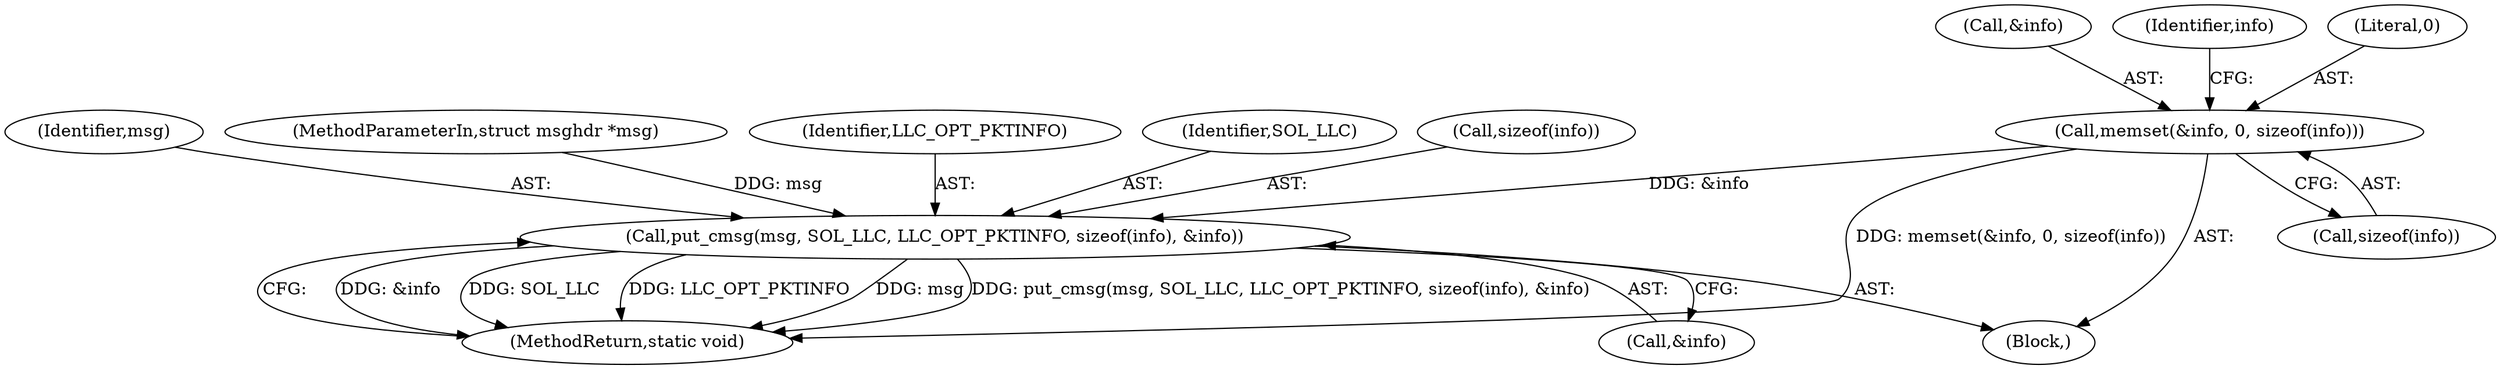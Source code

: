 digraph "0_linux_b8670c09f37bdf2847cc44f36511a53afc6161fd@API" {
"1000119" [label="(Call,memset(&info, 0, sizeof(info)))"];
"1000148" [label="(Call,put_cmsg(msg, SOL_LLC, LLC_OPT_PKTINFO, sizeof(info), &info))"];
"1000156" [label="(MethodReturn,static void)"];
"1000120" [label="(Call,&info)"];
"1000150" [label="(Identifier,SOL_LLC)"];
"1000152" [label="(Call,sizeof(info))"];
"1000127" [label="(Identifier,info)"];
"1000148" [label="(Call,put_cmsg(msg, SOL_LLC, LLC_OPT_PKTINFO, sizeof(info), &info))"];
"1000122" [label="(Literal,0)"];
"1000119" [label="(Call,memset(&info, 0, sizeof(info)))"];
"1000117" [label="(Block,)"];
"1000154" [label="(Call,&info)"];
"1000149" [label="(Identifier,msg)"];
"1000101" [label="(MethodParameterIn,struct msghdr *msg)"];
"1000123" [label="(Call,sizeof(info))"];
"1000151" [label="(Identifier,LLC_OPT_PKTINFO)"];
"1000119" -> "1000117"  [label="AST: "];
"1000119" -> "1000123"  [label="CFG: "];
"1000120" -> "1000119"  [label="AST: "];
"1000122" -> "1000119"  [label="AST: "];
"1000123" -> "1000119"  [label="AST: "];
"1000127" -> "1000119"  [label="CFG: "];
"1000119" -> "1000156"  [label="DDG: memset(&info, 0, sizeof(info))"];
"1000119" -> "1000148"  [label="DDG: &info"];
"1000148" -> "1000117"  [label="AST: "];
"1000148" -> "1000154"  [label="CFG: "];
"1000149" -> "1000148"  [label="AST: "];
"1000150" -> "1000148"  [label="AST: "];
"1000151" -> "1000148"  [label="AST: "];
"1000152" -> "1000148"  [label="AST: "];
"1000154" -> "1000148"  [label="AST: "];
"1000156" -> "1000148"  [label="CFG: "];
"1000148" -> "1000156"  [label="DDG: &info"];
"1000148" -> "1000156"  [label="DDG: SOL_LLC"];
"1000148" -> "1000156"  [label="DDG: LLC_OPT_PKTINFO"];
"1000148" -> "1000156"  [label="DDG: msg"];
"1000148" -> "1000156"  [label="DDG: put_cmsg(msg, SOL_LLC, LLC_OPT_PKTINFO, sizeof(info), &info)"];
"1000101" -> "1000148"  [label="DDG: msg"];
}
